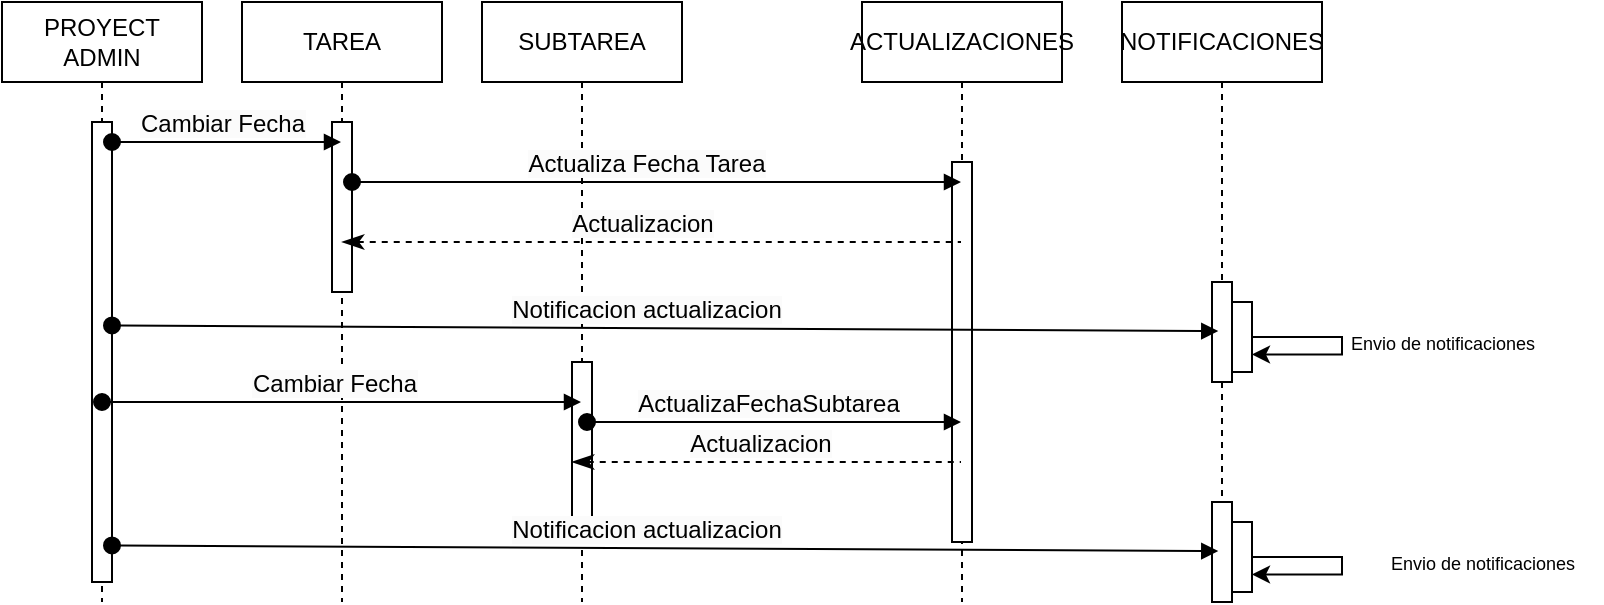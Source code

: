 <mxfile version="24.7.8" pages="2">
  <diagram name="DIAGRAMA DE SECUENCIA" id="RTm_5g6qFB3vlYDFYJ1t">
    <mxGraphModel dx="35" dy="614" grid="1" gridSize="10" guides="1" tooltips="1" connect="1" arrows="1" fold="1" page="1" pageScale="1" pageWidth="827" pageHeight="1169" math="0" shadow="0">
      <root>
        <mxCell id="0" />
        <mxCell id="1" parent="0" />
        <mxCell id="gAW7ZAdqfgTZ7-sBigax-36" value="PROYECT ADMIN" style="shape=umlLifeline;perimeter=lifelinePerimeter;whiteSpace=wrap;html=1;container=1;dropTarget=0;collapsible=0;recursiveResize=0;outlineConnect=0;portConstraint=eastwest;newEdgeStyle={&quot;edgeStyle&quot;:&quot;elbowEdgeStyle&quot;,&quot;elbow&quot;:&quot;vertical&quot;,&quot;curved&quot;:0,&quot;rounded&quot;:0};" parent="1" vertex="1">
          <mxGeometry x="860" y="80" width="100" height="300" as="geometry" />
        </mxCell>
        <mxCell id="gAW7ZAdqfgTZ7-sBigax-37" value="TAREA" style="shape=umlLifeline;perimeter=lifelinePerimeter;whiteSpace=wrap;html=1;container=1;dropTarget=0;collapsible=0;recursiveResize=0;outlineConnect=0;portConstraint=eastwest;newEdgeStyle={&quot;edgeStyle&quot;:&quot;elbowEdgeStyle&quot;,&quot;elbow&quot;:&quot;vertical&quot;,&quot;curved&quot;:0,&quot;rounded&quot;:0};" parent="1" vertex="1">
          <mxGeometry x="980" y="80" width="100" height="300" as="geometry" />
        </mxCell>
        <mxCell id="gAW7ZAdqfgTZ7-sBigax-45" value="" style="rounded=0;dashed=0;" parent="1" vertex="1">
          <mxGeometry x="905" y="140" width="10" height="230" as="geometry" />
        </mxCell>
        <mxCell id="gAW7ZAdqfgTZ7-sBigax-46" value="SUBTAREA" style="shape=umlLifeline;perimeter=lifelinePerimeter;whiteSpace=wrap;html=1;container=1;dropTarget=0;collapsible=0;recursiveResize=0;outlineConnect=0;portConstraint=eastwest;newEdgeStyle={&quot;edgeStyle&quot;:&quot;elbowEdgeStyle&quot;,&quot;elbow&quot;:&quot;vertical&quot;,&quot;curved&quot;:0,&quot;rounded&quot;:0};" parent="1" vertex="1">
          <mxGeometry x="1100" y="80" width="100" height="300" as="geometry" />
        </mxCell>
        <mxCell id="gAW7ZAdqfgTZ7-sBigax-48" value="" style="rounded=0;dashed=0;" parent="1" vertex="1">
          <mxGeometry x="1025" y="140" width="10" height="85" as="geometry" />
        </mxCell>
        <mxCell id="gAW7ZAdqfgTZ7-sBigax-49" value="&lt;div style=&quot;text-align: left;&quot;&gt;&lt;span style=&quot;font-size: 12px; background-color: rgb(251, 251, 251);&quot;&gt;Cambiar Fecha&lt;/span&gt;&lt;/div&gt;" style="html=1;verticalAlign=bottom;startArrow=oval;startFill=1;endArrow=block;startSize=8;curved=0;rounded=0;" parent="1" target="gAW7ZAdqfgTZ7-sBigax-37" edge="1">
          <mxGeometry x="-0.035" width="60" relative="1" as="geometry">
            <mxPoint x="915" y="150" as="sourcePoint" />
            <mxPoint x="1060" y="150" as="targetPoint" />
            <mxPoint as="offset" />
            <Array as="points" />
          </mxGeometry>
        </mxCell>
        <mxCell id="gAW7ZAdqfgTZ7-sBigax-50" value="&lt;span style=&quot;text-wrap: nowrap;&quot;&gt;ACTUALIZACIONES&lt;/span&gt;" style="shape=umlLifeline;perimeter=lifelinePerimeter;whiteSpace=wrap;html=1;container=1;dropTarget=0;collapsible=0;recursiveResize=0;outlineConnect=0;portConstraint=eastwest;newEdgeStyle={&quot;edgeStyle&quot;:&quot;elbowEdgeStyle&quot;,&quot;elbow&quot;:&quot;vertical&quot;,&quot;curved&quot;:0,&quot;rounded&quot;:0};" parent="1" vertex="1">
          <mxGeometry x="1290" y="80" width="100" height="300" as="geometry" />
        </mxCell>
        <mxCell id="gAW7ZAdqfgTZ7-sBigax-52" value="" style="rounded=0;dashed=0;" parent="1" vertex="1">
          <mxGeometry x="1335" y="160" width="10" height="190" as="geometry" />
        </mxCell>
        <mxCell id="gAW7ZAdqfgTZ7-sBigax-53" value="&lt;span style=&quot;font-size: 12px; background-color: rgb(251, 251, 251);&quot;&gt;Actualiza Fecha Tarea&lt;/span&gt;" style="html=1;verticalAlign=bottom;startArrow=oval;startFill=1;endArrow=block;startSize=8;curved=0;rounded=0;" parent="1" target="gAW7ZAdqfgTZ7-sBigax-50" edge="1">
          <mxGeometry x="-0.035" width="60" relative="1" as="geometry">
            <mxPoint x="1035" y="170" as="sourcePoint" />
            <mxPoint x="1150" y="170" as="targetPoint" />
            <mxPoint as="offset" />
            <Array as="points" />
          </mxGeometry>
        </mxCell>
        <mxCell id="gAW7ZAdqfgTZ7-sBigax-57" value="&lt;span style=&quot;font-size: 12px; background-color: rgb(251, 251, 251);&quot;&gt;Actualizacion&lt;/span&gt;" style="html=1;verticalAlign=bottom;startArrow=classicThin;startFill=1;endArrow=none;startSize=8;curved=0;rounded=0;dashed=1;endFill=0;" parent="1" target="gAW7ZAdqfgTZ7-sBigax-50" edge="1">
          <mxGeometry x="-0.035" width="60" relative="1" as="geometry">
            <mxPoint x="1030" y="200" as="sourcePoint" />
            <mxPoint x="1265" y="200" as="targetPoint" />
            <mxPoint as="offset" />
            <Array as="points" />
          </mxGeometry>
        </mxCell>
        <mxCell id="gAW7ZAdqfgTZ7-sBigax-58" value="&lt;span style=&quot;text-wrap: nowrap;&quot;&gt;NOTIFICACIONES&lt;/span&gt;" style="shape=umlLifeline;perimeter=lifelinePerimeter;whiteSpace=wrap;html=1;container=1;dropTarget=0;collapsible=0;recursiveResize=0;outlineConnect=0;portConstraint=eastwest;newEdgeStyle={&quot;edgeStyle&quot;:&quot;elbowEdgeStyle&quot;,&quot;elbow&quot;:&quot;vertical&quot;,&quot;curved&quot;:0,&quot;rounded&quot;:0};" parent="1" vertex="1">
          <mxGeometry x="1420" y="80" width="100" height="300" as="geometry" />
        </mxCell>
        <mxCell id="gAW7ZAdqfgTZ7-sBigax-62" value="" style="rounded=0;dashed=0;" parent="1" vertex="1">
          <mxGeometry x="1465" y="220" width="10" height="50" as="geometry" />
        </mxCell>
        <mxCell id="gAW7ZAdqfgTZ7-sBigax-65" value="" style="rounded=0;dashed=0;" parent="1" vertex="1">
          <mxGeometry x="1475" y="230" width="10" height="35" as="geometry" />
        </mxCell>
        <mxCell id="gAW7ZAdqfgTZ7-sBigax-66" style="edgeStyle=orthogonalEdgeStyle;rounded=0;orthogonalLoop=1;jettySize=auto;html=1;entryX=1;entryY=0.75;entryDx=0;entryDy=0;" parent="1" source="gAW7ZAdqfgTZ7-sBigax-65" target="gAW7ZAdqfgTZ7-sBigax-65" edge="1">
          <mxGeometry relative="1" as="geometry">
            <Array as="points">
              <mxPoint x="1530" y="247" />
              <mxPoint x="1530" y="256" />
            </Array>
          </mxGeometry>
        </mxCell>
        <mxCell id="gAW7ZAdqfgTZ7-sBigax-68" value="&lt;span style=&quot;color: rgba(0, 0, 0, 0); font-family: monospace; font-size: 0px; text-align: start; background-color: rgb(251, 251, 251);&quot;&gt;%3CmxGraphModel%3E%3Croot%3E%3CmxCell%20id%3D%220%22%2F%3E%3CmxCell%20id%3D%221%22%20parent%3D%220%22%2F%3E%3CmxCell%20id%3D%222%22%20value%3D%22enviarNotificacion%22%20style%3D%22text%3Bhtml%3D1%3Balign%3Dcenter%3BverticalAlign%3Dmiddle%3Bresizable%3D0%3Bpoints%3D%5B%5D%3Bautosize%3D1%3BstrokeColor%3Dnone%3BfillColor%3Dnone%3B%22%20vertex%3D%221%22%20parent%3D%221%22%3E%3CmxGeometry%20x%3D%22890%22%20y%3D%22710%22%20width%3D%22120%22%20height%3D%2230%22%20as%3D%22geometry%22%2F%3E%3C%2FmxCell%3E%3C%2Froot%3E%3C%2FmxGraphModel%3E&lt;/span&gt;" style="edgeLabel;html=1;align=center;verticalAlign=middle;resizable=0;points=[];" parent="gAW7ZAdqfgTZ7-sBigax-66" vertex="1" connectable="0">
          <mxGeometry x="-0.007" y="-1" relative="1" as="geometry">
            <mxPoint x="21" as="offset" />
          </mxGeometry>
        </mxCell>
        <mxCell id="gAW7ZAdqfgTZ7-sBigax-70" value="&lt;div style=&quot;text-align: start;&quot;&gt;&lt;font face=&quot;monospace&quot; color=&quot;rgba(0, 0, 0, 0)&quot;&gt;&lt;span style=&quot;font-size: 0px; background-color: rgb(251, 251, 251);&quot;&gt;e&lt;/span&gt;&lt;/font&gt;&lt;/div&gt;" style="edgeLabel;html=1;align=center;verticalAlign=middle;resizable=0;points=[];" parent="gAW7ZAdqfgTZ7-sBigax-66" vertex="1" connectable="0">
          <mxGeometry x="-0.034" y="-1" relative="1" as="geometry">
            <mxPoint as="offset" />
          </mxGeometry>
        </mxCell>
        <mxCell id="gAW7ZAdqfgTZ7-sBigax-67" value="&lt;div style=&quot;text-align: left;&quot;&gt;&lt;span style=&quot;font-size: 12px; background-color: rgb(251, 251, 251);&quot;&gt;Notificacion actualizacion&lt;/span&gt;&lt;/div&gt;" style="html=1;verticalAlign=bottom;startArrow=oval;startFill=1;endArrow=block;startSize=8;curved=0;rounded=0;entryX=0.313;entryY=0.491;entryDx=0;entryDy=0;entryPerimeter=0;" parent="1" target="gAW7ZAdqfgTZ7-sBigax-62" edge="1">
          <mxGeometry x="-0.035" width="60" relative="1" as="geometry">
            <mxPoint x="915" y="241.73" as="sourcePoint" />
            <mxPoint x="1540" y="242" as="targetPoint" />
            <mxPoint as="offset" />
          </mxGeometry>
        </mxCell>
        <mxCell id="gAW7ZAdqfgTZ7-sBigax-71" value="&lt;font style=&quot;font-size: 9px;&quot;&gt;Envio de notificaciones&lt;/font&gt;" style="text;html=1;align=center;verticalAlign=middle;resizable=0;points=[];autosize=1;strokeColor=none;fillColor=none;" parent="1" vertex="1">
          <mxGeometry x="1520" y="235" width="120" height="30" as="geometry" />
        </mxCell>
        <mxCell id="gAW7ZAdqfgTZ7-sBigax-72" value="" style="rounded=0;dashed=0;" parent="1" vertex="1">
          <mxGeometry x="1145" y="260" width="10" height="90" as="geometry" />
        </mxCell>
        <mxCell id="gAW7ZAdqfgTZ7-sBigax-73" value="&lt;div style=&quot;text-align: left;&quot;&gt;&lt;span style=&quot;font-size: 12px; background-color: rgb(251, 251, 251);&quot;&gt;Cambiar Fecha&lt;/span&gt;&lt;/div&gt;" style="html=1;verticalAlign=bottom;startArrow=oval;startFill=1;endArrow=block;startSize=8;curved=0;rounded=0;" parent="1" target="gAW7ZAdqfgTZ7-sBigax-46" edge="1">
          <mxGeometry x="-0.035" width="60" relative="1" as="geometry">
            <mxPoint x="910" y="280" as="sourcePoint" />
            <mxPoint x="1025" y="280" as="targetPoint" />
            <mxPoint as="offset" />
            <Array as="points" />
          </mxGeometry>
        </mxCell>
        <mxCell id="gAW7ZAdqfgTZ7-sBigax-74" value="&lt;span style=&quot;font-size: 12px; background-color: rgb(251, 251, 251);&quot;&gt;ActualizaFechaSubtarea&lt;/span&gt;" style="html=1;verticalAlign=bottom;startArrow=oval;startFill=1;endArrow=block;startSize=8;curved=0;rounded=0;" parent="1" target="gAW7ZAdqfgTZ7-sBigax-50" edge="1">
          <mxGeometry x="-0.035" width="60" relative="1" as="geometry">
            <mxPoint x="1152.5" y="290" as="sourcePoint" />
            <mxPoint x="1387.5" y="290" as="targetPoint" />
            <mxPoint as="offset" />
            <Array as="points" />
          </mxGeometry>
        </mxCell>
        <mxCell id="gAW7ZAdqfgTZ7-sBigax-75" value="&lt;span style=&quot;font-size: 12px; background-color: rgb(251, 251, 251);&quot;&gt;Actualizacion&lt;/span&gt;" style="html=1;verticalAlign=bottom;startArrow=classicThin;startFill=1;endArrow=none;startSize=8;curved=0;rounded=0;dashed=1;endFill=0;" parent="1" target="gAW7ZAdqfgTZ7-sBigax-50" edge="1">
          <mxGeometry x="-0.035" width="60" relative="1" as="geometry">
            <mxPoint x="1145" y="310" as="sourcePoint" />
            <mxPoint x="1375" y="310" as="targetPoint" />
            <mxPoint as="offset" />
            <Array as="points" />
          </mxGeometry>
        </mxCell>
        <mxCell id="gAW7ZAdqfgTZ7-sBigax-76" value="" style="rounded=0;dashed=0;" parent="1" vertex="1">
          <mxGeometry x="1465" y="330" width="10" height="50" as="geometry" />
        </mxCell>
        <mxCell id="gAW7ZAdqfgTZ7-sBigax-77" value="" style="rounded=0;dashed=0;" parent="1" vertex="1">
          <mxGeometry x="1475" y="340" width="10" height="35" as="geometry" />
        </mxCell>
        <mxCell id="gAW7ZAdqfgTZ7-sBigax-78" style="edgeStyle=orthogonalEdgeStyle;rounded=0;orthogonalLoop=1;jettySize=auto;html=1;entryX=1;entryY=0.75;entryDx=0;entryDy=0;" parent="1" source="gAW7ZAdqfgTZ7-sBigax-77" target="gAW7ZAdqfgTZ7-sBigax-77" edge="1">
          <mxGeometry relative="1" as="geometry">
            <Array as="points">
              <mxPoint x="1530" y="357" />
              <mxPoint x="1530" y="366" />
            </Array>
          </mxGeometry>
        </mxCell>
        <mxCell id="gAW7ZAdqfgTZ7-sBigax-79" value="&lt;span style=&quot;color: rgba(0, 0, 0, 0); font-family: monospace; font-size: 0px; text-align: start; background-color: rgb(251, 251, 251);&quot;&gt;%3CmxGraphModel%3E%3Croot%3E%3CmxCell%20id%3D%220%22%2F%3E%3CmxCell%20id%3D%221%22%20parent%3D%220%22%2F%3E%3CmxCell%20id%3D%222%22%20value%3D%22enviarNotificacion%22%20style%3D%22text%3Bhtml%3D1%3Balign%3Dcenter%3BverticalAlign%3Dmiddle%3Bresizable%3D0%3Bpoints%3D%5B%5D%3Bautosize%3D1%3BstrokeColor%3Dnone%3BfillColor%3Dnone%3B%22%20vertex%3D%221%22%20parent%3D%221%22%3E%3CmxGeometry%20x%3D%22890%22%20y%3D%22710%22%20width%3D%22120%22%20height%3D%2230%22%20as%3D%22geometry%22%2F%3E%3C%2FmxCell%3E%3C%2Froot%3E%3C%2FmxGraphModel%3E&lt;/span&gt;" style="edgeLabel;html=1;align=center;verticalAlign=middle;resizable=0;points=[];" parent="gAW7ZAdqfgTZ7-sBigax-78" vertex="1" connectable="0">
          <mxGeometry x="-0.007" y="-1" relative="1" as="geometry">
            <mxPoint x="21" as="offset" />
          </mxGeometry>
        </mxCell>
        <mxCell id="gAW7ZAdqfgTZ7-sBigax-80" value="&lt;div style=&quot;text-align: start;&quot;&gt;&lt;font face=&quot;monospace&quot; color=&quot;rgba(0, 0, 0, 0)&quot;&gt;&lt;span style=&quot;font-size: 0px; background-color: rgb(251, 251, 251);&quot;&gt;e&lt;/span&gt;&lt;/font&gt;&lt;/div&gt;" style="edgeLabel;html=1;align=center;verticalAlign=middle;resizable=0;points=[];" parent="gAW7ZAdqfgTZ7-sBigax-78" vertex="1" connectable="0">
          <mxGeometry x="-0.034" y="-1" relative="1" as="geometry">
            <mxPoint as="offset" />
          </mxGeometry>
        </mxCell>
        <mxCell id="gAW7ZAdqfgTZ7-sBigax-81" value="&lt;div style=&quot;text-align: left;&quot;&gt;&lt;span style=&quot;font-size: 12px; background-color: rgb(251, 251, 251);&quot;&gt;Notificacion actualizacion&lt;/span&gt;&lt;/div&gt;" style="html=1;verticalAlign=bottom;startArrow=oval;startFill=1;endArrow=block;startSize=8;curved=0;rounded=0;entryX=0.313;entryY=0.491;entryDx=0;entryDy=0;entryPerimeter=0;" parent="1" target="gAW7ZAdqfgTZ7-sBigax-76" edge="1">
          <mxGeometry x="-0.035" width="60" relative="1" as="geometry">
            <mxPoint x="915" y="351.73" as="sourcePoint" />
            <mxPoint x="1540" y="352" as="targetPoint" />
            <mxPoint as="offset" />
          </mxGeometry>
        </mxCell>
        <mxCell id="gAW7ZAdqfgTZ7-sBigax-82" value="&lt;font style=&quot;font-size: 9px;&quot;&gt;Envio de notificaciones&lt;/font&gt;" style="text;html=1;align=center;verticalAlign=middle;resizable=0;points=[];autosize=1;strokeColor=none;fillColor=none;" parent="1" vertex="1">
          <mxGeometry x="1540" y="345" width="120" height="30" as="geometry" />
        </mxCell>
      </root>
    </mxGraphModel>
  </diagram>
  <diagram id="jBhwIpMpBLoOVxr55XA8" name="DIAGRAMA DE ACTVIDADES">
    <mxGraphModel dx="977" dy="-473" grid="1" gridSize="10" guides="1" tooltips="1" connect="1" arrows="1" fold="1" page="1" pageScale="1" pageWidth="827" pageHeight="1169" math="0" shadow="0">
      <root>
        <mxCell id="0" />
        <mxCell id="1" parent="0" />
        <mxCell id="YNNXWp5fQdTvJfn-1ce7-1" value="Administrador" style="swimlane;horizontal=0;whiteSpace=wrap;html=1;" parent="1" vertex="1">
          <mxGeometry x="120" y="1199" width="2090" height="370" as="geometry" />
        </mxCell>
        <mxCell id="YNNXWp5fQdTvJfn-1ce7-2" style="edgeStyle=orthogonalEdgeStyle;rounded=0;orthogonalLoop=1;jettySize=auto;html=1;" parent="YNNXWp5fQdTvJfn-1ce7-1" source="YNNXWp5fQdTvJfn-1ce7-3" target="YNNXWp5fQdTvJfn-1ce7-5" edge="1">
          <mxGeometry relative="1" as="geometry" />
        </mxCell>
        <mxCell id="YNNXWp5fQdTvJfn-1ce7-3" value="" style="ellipse;whiteSpace=wrap;html=1;aspect=fixed;" parent="YNNXWp5fQdTvJfn-1ce7-1" vertex="1">
          <mxGeometry x="60" y="30" width="80" height="80" as="geometry" />
        </mxCell>
        <mxCell id="YNNXWp5fQdTvJfn-1ce7-25" value="" style="edgeStyle=orthogonalEdgeStyle;rounded=0;orthogonalLoop=1;jettySize=auto;html=1;" parent="YNNXWp5fQdTvJfn-1ce7-1" source="YNNXWp5fQdTvJfn-1ce7-5" target="YNNXWp5fQdTvJfn-1ce7-24" edge="1">
          <mxGeometry relative="1" as="geometry" />
        </mxCell>
        <mxCell id="YNNXWp5fQdTvJfn-1ce7-5" value="Iniciar sesión en el sistema SSAP" style="rounded=1;whiteSpace=wrap;html=1;" parent="YNNXWp5fQdTvJfn-1ce7-1" vertex="1">
          <mxGeometry x="191" y="40" width="120" height="60" as="geometry" />
        </mxCell>
        <mxCell id="YNNXWp5fQdTvJfn-1ce7-6" value="" style="edgeStyle=orthogonalEdgeStyle;rounded=0;orthogonalLoop=1;jettySize=auto;html=1;" parent="YNNXWp5fQdTvJfn-1ce7-1" source="YNNXWp5fQdTvJfn-1ce7-7" target="YNNXWp5fQdTvJfn-1ce7-23" edge="1">
          <mxGeometry relative="1" as="geometry">
            <mxPoint x="730" y="70" as="targetPoint" />
          </mxGeometry>
        </mxCell>
        <mxCell id="YNNXWp5fQdTvJfn-1ce7-7" value="Ingresa a la tarea para gestionar fecha" style="rounded=1;whiteSpace=wrap;html=1;" parent="YNNXWp5fQdTvJfn-1ce7-1" vertex="1">
          <mxGeometry x="560" y="40" width="120" height="60" as="geometry" />
        </mxCell>
        <mxCell id="YNNXWp5fQdTvJfn-1ce7-28" value="" style="edgeStyle=orthogonalEdgeStyle;rounded=0;orthogonalLoop=1;jettySize=auto;html=1;" parent="YNNXWp5fQdTvJfn-1ce7-1" source="YNNXWp5fQdTvJfn-1ce7-23" target="YNNXWp5fQdTvJfn-1ce7-27" edge="1">
          <mxGeometry relative="1" as="geometry" />
        </mxCell>
        <mxCell id="YNNXWp5fQdTvJfn-1ce7-29" value="SI" style="edgeLabel;html=1;align=center;verticalAlign=middle;resizable=0;points=[];" parent="YNNXWp5fQdTvJfn-1ce7-28" vertex="1" connectable="0">
          <mxGeometry x="-0.074" y="-2" relative="1" as="geometry">
            <mxPoint as="offset" />
          </mxGeometry>
        </mxCell>
        <mxCell id="SRCOcNcb6FLqzbwkZwsi-3" style="edgeStyle=orthogonalEdgeStyle;rounded=0;orthogonalLoop=1;jettySize=auto;html=1;entryX=0.5;entryY=1;entryDx=0;entryDy=0;" parent="YNNXWp5fQdTvJfn-1ce7-1" source="YNNXWp5fQdTvJfn-1ce7-23" target="SRCOcNcb6FLqzbwkZwsi-1" edge="1">
          <mxGeometry relative="1" as="geometry">
            <Array as="points">
              <mxPoint x="835" y="210" />
              <mxPoint x="1270" y="210" />
            </Array>
          </mxGeometry>
        </mxCell>
        <mxCell id="SRCOcNcb6FLqzbwkZwsi-4" value="NO" style="edgeLabel;html=1;align=center;verticalAlign=middle;resizable=0;points=[];" parent="SRCOcNcb6FLqzbwkZwsi-3" vertex="1" connectable="0">
          <mxGeometry x="-0.097" y="-2" relative="1" as="geometry">
            <mxPoint as="offset" />
          </mxGeometry>
        </mxCell>
        <mxCell id="YNNXWp5fQdTvJfn-1ce7-23" value="¿Gestionara fecha subtarea?" style="rhombus;whiteSpace=wrap;html=1;" parent="YNNXWp5fQdTvJfn-1ce7-1" vertex="1">
          <mxGeometry x="780" y="10" width="110" height="120" as="geometry" />
        </mxCell>
        <mxCell id="YNNXWp5fQdTvJfn-1ce7-26" value="" style="edgeStyle=orthogonalEdgeStyle;rounded=0;orthogonalLoop=1;jettySize=auto;html=1;" parent="YNNXWp5fQdTvJfn-1ce7-1" source="YNNXWp5fQdTvJfn-1ce7-24" target="YNNXWp5fQdTvJfn-1ce7-7" edge="1">
          <mxGeometry relative="1" as="geometry" />
        </mxCell>
        <mxCell id="YNNXWp5fQdTvJfn-1ce7-24" value="Ingresar a la interfaz del proyecto" style="rounded=1;whiteSpace=wrap;html=1;" parent="YNNXWp5fQdTvJfn-1ce7-1" vertex="1">
          <mxGeometry x="380" y="40" width="120" height="60" as="geometry" />
        </mxCell>
        <mxCell id="SRCOcNcb6FLqzbwkZwsi-2" value="" style="edgeStyle=orthogonalEdgeStyle;rounded=0;orthogonalLoop=1;jettySize=auto;html=1;" parent="YNNXWp5fQdTvJfn-1ce7-1" source="YNNXWp5fQdTvJfn-1ce7-27" target="SRCOcNcb6FLqzbwkZwsi-1" edge="1">
          <mxGeometry relative="1" as="geometry" />
        </mxCell>
        <mxCell id="YNNXWp5fQdTvJfn-1ce7-27" value="Ingresa a la subtarea para gestionar fecha" style="rounded=1;whiteSpace=wrap;html=1;" parent="YNNXWp5fQdTvJfn-1ce7-1" vertex="1">
          <mxGeometry x="1000" y="40" width="120" height="60" as="geometry" />
        </mxCell>
        <mxCell id="SRCOcNcb6FLqzbwkZwsi-6" value="" style="edgeStyle=orthogonalEdgeStyle;rounded=0;orthogonalLoop=1;jettySize=auto;html=1;" parent="YNNXWp5fQdTvJfn-1ce7-1" source="SRCOcNcb6FLqzbwkZwsi-1" target="SRCOcNcb6FLqzbwkZwsi-5" edge="1">
          <mxGeometry relative="1" as="geometry" />
        </mxCell>
        <mxCell id="SRCOcNcb6FLqzbwkZwsi-1" value="&lt;span style=&quot;font-size:11.0pt;line-height:107%;&lt;br/&gt;font-family:&amp;quot;Calibri&amp;quot;,sans-serif;mso-ascii-theme-font:minor-latin;mso-fareast-font-family:&lt;br/&gt;Calibri;mso-fareast-theme-font:minor-latin;mso-hansi-theme-font:minor-latin;&lt;br/&gt;mso-bidi-font-family:Arial;mso-bidi-theme-font:minor-bidi;mso-ansi-language:&lt;br/&gt;ES-GT;mso-fareast-language:EN-US;mso-bidi-language:AR-SA&quot;&gt;Establecer la fecha&lt;br/&gt;límite&amp;nbsp;&lt;/span&gt;" style="rounded=1;whiteSpace=wrap;html=1;" parent="YNNXWp5fQdTvJfn-1ce7-1" vertex="1">
          <mxGeometry x="1210" y="40" width="120" height="60" as="geometry" />
        </mxCell>
        <mxCell id="SRCOcNcb6FLqzbwkZwsi-7" style="edgeStyle=orthogonalEdgeStyle;rounded=0;orthogonalLoop=1;jettySize=auto;html=1;entryX=0.75;entryY=1;entryDx=0;entryDy=0;" parent="YNNXWp5fQdTvJfn-1ce7-1" source="SRCOcNcb6FLqzbwkZwsi-5" target="SRCOcNcb6FLqzbwkZwsi-1" edge="1">
          <mxGeometry relative="1" as="geometry">
            <Array as="points">
              <mxPoint x="1480" y="160" />
              <mxPoint x="1300" y="160" />
            </Array>
          </mxGeometry>
        </mxCell>
        <mxCell id="SRCOcNcb6FLqzbwkZwsi-8" value="NO" style="edgeLabel;html=1;align=center;verticalAlign=middle;resizable=0;points=[];" parent="SRCOcNcb6FLqzbwkZwsi-7" vertex="1" connectable="0">
          <mxGeometry x="-0.102" y="1" relative="1" as="geometry">
            <mxPoint as="offset" />
          </mxGeometry>
        </mxCell>
        <mxCell id="SRCOcNcb6FLqzbwkZwsi-5" value="¿Confirma fecha establecida?" style="rhombus;whiteSpace=wrap;html=1;" parent="YNNXWp5fQdTvJfn-1ce7-1" vertex="1">
          <mxGeometry x="1410" width="140" height="140" as="geometry" />
        </mxCell>
        <mxCell id="YNNXWp5fQdTvJfn-1ce7-15" value="ACTUALIZACIONES" style="swimlane;horizontal=0;whiteSpace=wrap;html=1;startSize=23;" parent="1" vertex="1">
          <mxGeometry x="120" y="1569" width="2090" height="370" as="geometry" />
        </mxCell>
        <mxCell id="SRCOcNcb6FLqzbwkZwsi-10" value="&lt;span style=&quot;font-size: 14.667px;&quot;&gt;Se actualiza en BD fecha limite&lt;/span&gt;" style="rounded=1;whiteSpace=wrap;html=1;" parent="YNNXWp5fQdTvJfn-1ce7-15" vertex="1">
          <mxGeometry x="1514" y="155" width="120" height="60" as="geometry" />
        </mxCell>
        <mxCell id="SRCOcNcb6FLqzbwkZwsi-9" value="NOTIFICACIONES" style="swimlane;horizontal=0;whiteSpace=wrap;html=1;startSize=23;" parent="1" vertex="1">
          <mxGeometry x="120" y="1939" width="2090" height="370" as="geometry" />
        </mxCell>
        <mxCell id="SRCOcNcb6FLqzbwkZwsi-18" style="edgeStyle=orthogonalEdgeStyle;rounded=0;orthogonalLoop=1;jettySize=auto;html=1;" parent="SRCOcNcb6FLqzbwkZwsi-9" source="SRCOcNcb6FLqzbwkZwsi-12" edge="1">
          <mxGeometry relative="1" as="geometry">
            <mxPoint x="1830" y="210" as="targetPoint" />
            <Array as="points">
              <mxPoint x="1574" y="210" />
            </Array>
          </mxGeometry>
        </mxCell>
        <mxCell id="SRCOcNcb6FLqzbwkZwsi-12" value="&lt;span style=&quot;font-size: 14.667px;&quot;&gt;Se Notifica Actualizacion fecha limite&lt;/span&gt;" style="rounded=1;whiteSpace=wrap;html=1;" parent="SRCOcNcb6FLqzbwkZwsi-9" vertex="1">
          <mxGeometry x="1514" y="70" width="120" height="60" as="geometry" />
        </mxCell>
        <mxCell id="SRCOcNcb6FLqzbwkZwsi-15" value="" style="endArrow=none;html=1;rounded=0;strokeWidth=9;" parent="SRCOcNcb6FLqzbwkZwsi-9" edge="1">
          <mxGeometry width="50" height="50" relative="1" as="geometry">
            <mxPoint x="1840" y="160" as="sourcePoint" />
            <mxPoint x="1840" y="269" as="targetPoint" />
          </mxGeometry>
        </mxCell>
        <mxCell id="SRCOcNcb6FLqzbwkZwsi-16" value="" style="ellipse;shape=doubleEllipse;whiteSpace=wrap;html=1;aspect=fixed;" parent="SRCOcNcb6FLqzbwkZwsi-9" vertex="1">
          <mxGeometry x="1919" y="170" width="80" height="80" as="geometry" />
        </mxCell>
        <mxCell id="SRCOcNcb6FLqzbwkZwsi-17" value="" style="endArrow=classic;html=1;rounded=0;entryX=0;entryY=0.5;entryDx=0;entryDy=0;" parent="SRCOcNcb6FLqzbwkZwsi-9" target="SRCOcNcb6FLqzbwkZwsi-16" edge="1">
          <mxGeometry width="50" height="50" relative="1" as="geometry">
            <mxPoint x="1840" y="210" as="sourcePoint" />
            <mxPoint x="1696" y="197" as="targetPoint" />
          </mxGeometry>
        </mxCell>
        <mxCell id="SRCOcNcb6FLqzbwkZwsi-11" style="edgeStyle=orthogonalEdgeStyle;rounded=0;orthogonalLoop=1;jettySize=auto;html=1;entryX=0.5;entryY=0;entryDx=0;entryDy=0;exitX=1;exitY=0.5;exitDx=0;exitDy=0;" parent="1" source="SRCOcNcb6FLqzbwkZwsi-5" target="SRCOcNcb6FLqzbwkZwsi-10" edge="1">
          <mxGeometry relative="1" as="geometry">
            <Array as="points" />
          </mxGeometry>
        </mxCell>
        <mxCell id="SRCOcNcb6FLqzbwkZwsi-14" value="SI" style="edgeLabel;html=1;align=center;verticalAlign=middle;resizable=0;points=[];" parent="SRCOcNcb6FLqzbwkZwsi-11" vertex="1" connectable="0">
          <mxGeometry x="-0.245" y="4" relative="1" as="geometry">
            <mxPoint as="offset" />
          </mxGeometry>
        </mxCell>
        <mxCell id="SRCOcNcb6FLqzbwkZwsi-13" style="edgeStyle=orthogonalEdgeStyle;rounded=0;orthogonalLoop=1;jettySize=auto;html=1;entryX=0.5;entryY=0;entryDx=0;entryDy=0;" parent="1" source="SRCOcNcb6FLqzbwkZwsi-10" target="SRCOcNcb6FLqzbwkZwsi-12" edge="1">
          <mxGeometry relative="1" as="geometry" />
        </mxCell>
      </root>
    </mxGraphModel>
  </diagram>
</mxfile>
